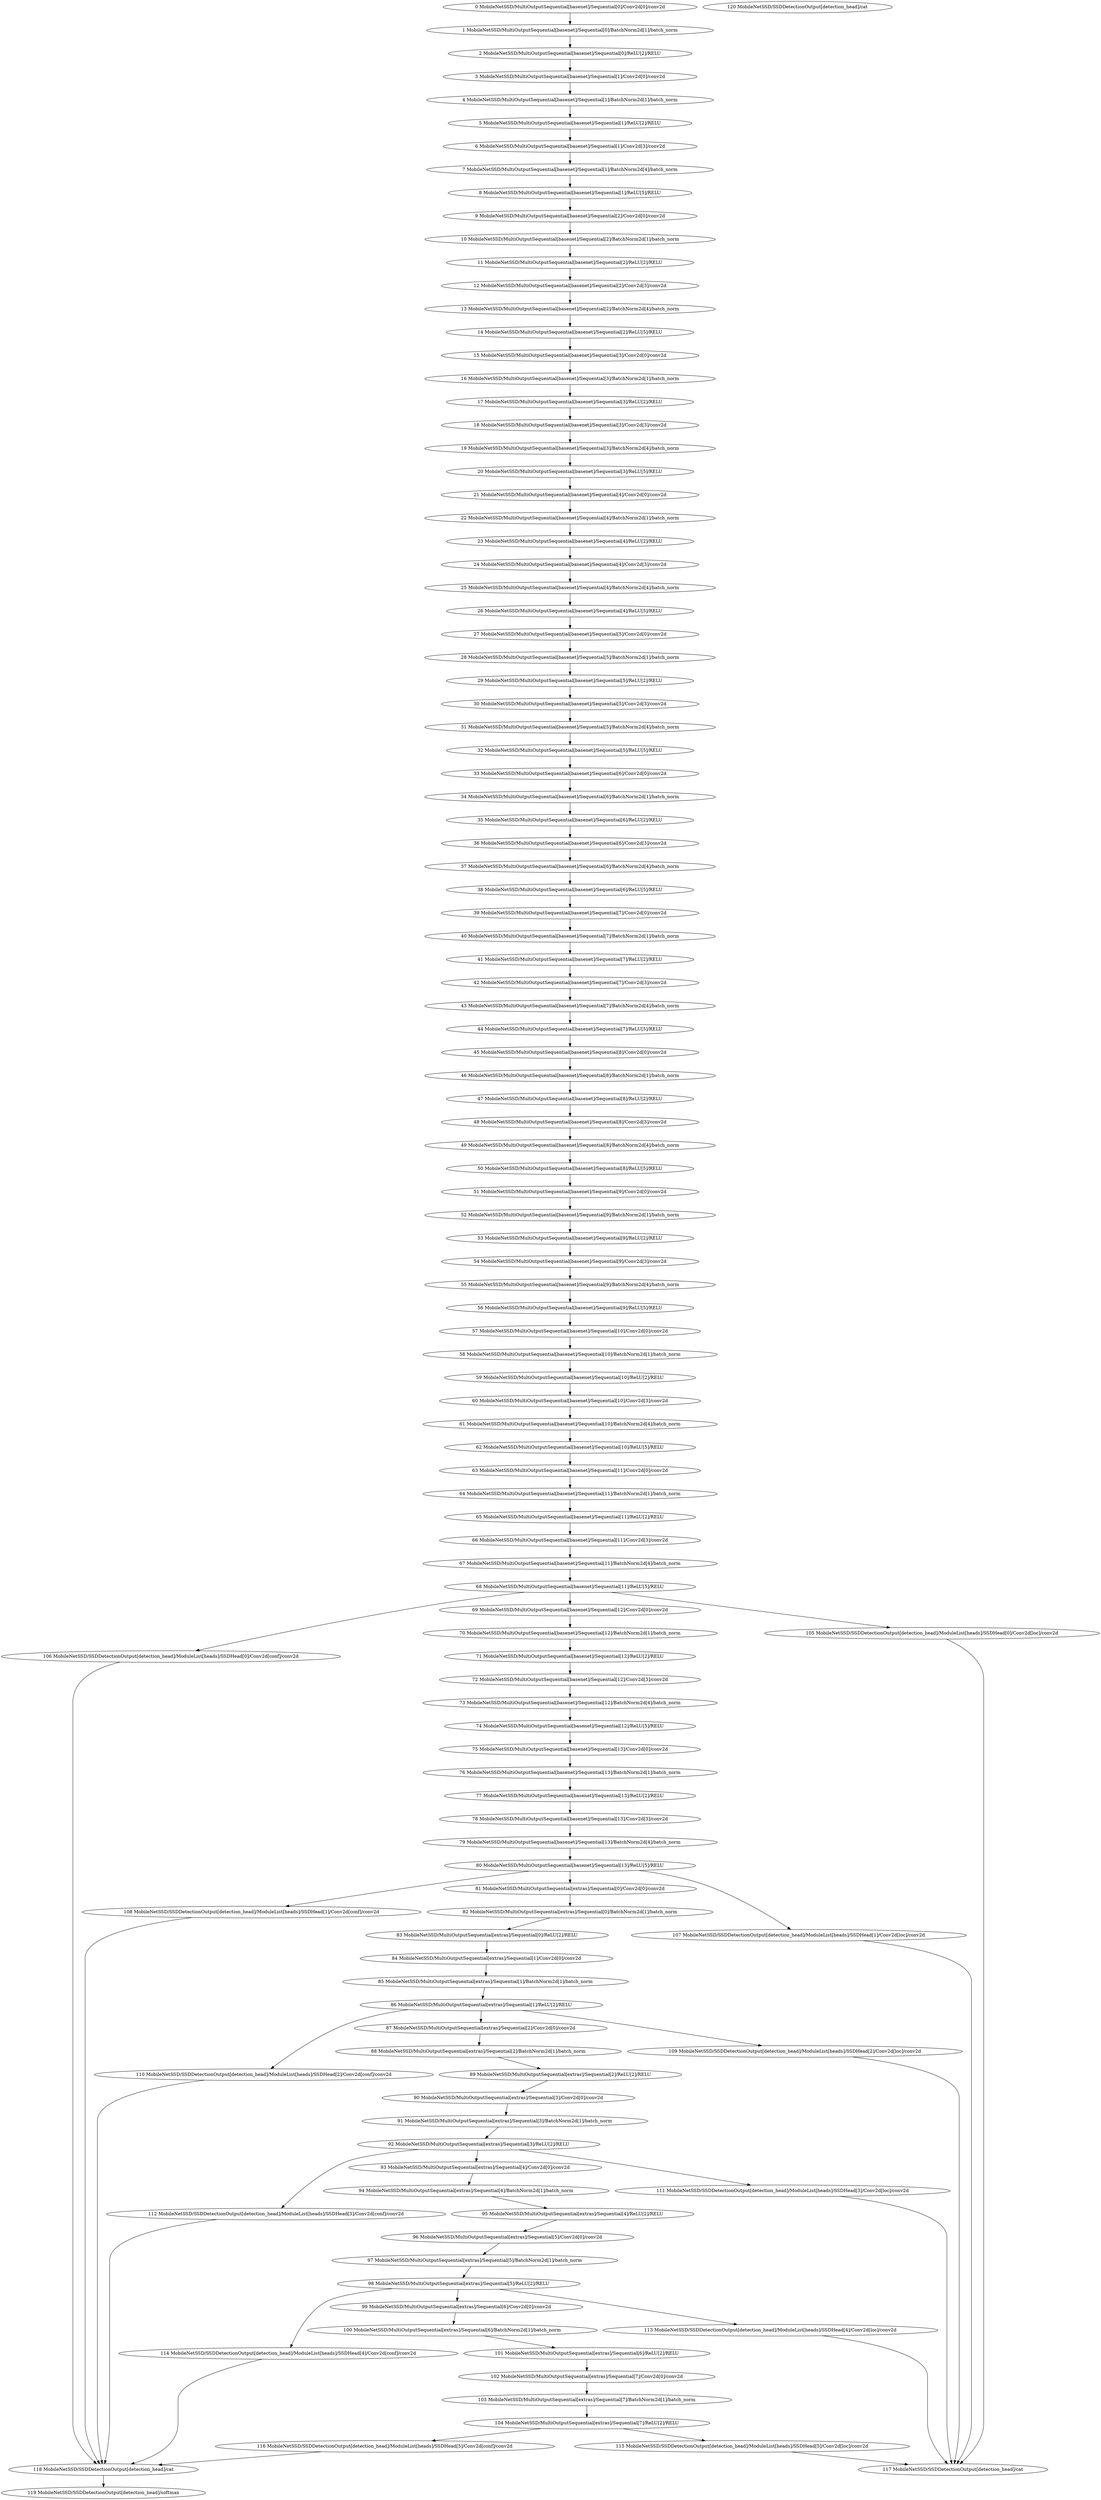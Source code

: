 strict digraph  {
"83 MobileNetSSD/MultiOutputSequential[extras]/Sequential[0]/ReLU[2]/RELU" [id=83, scope="MobileNetSSD/MultiOutputSequential[extras]/Sequential[0]/ReLU[2]", type=RELU];
"5 MobileNetSSD/MultiOutputSequential[basenet]/Sequential[1]/ReLU[2]/RELU" [id=5, scope="MobileNetSSD/MultiOutputSequential[basenet]/Sequential[1]/ReLU[2]", type=RELU];
"72 MobileNetSSD/MultiOutputSequential[basenet]/Sequential[12]/Conv2d[3]/conv2d" [id=72, scope="MobileNetSSD/MultiOutputSequential[basenet]/Sequential[12]/Conv2d[3]", type=conv2d];
"69 MobileNetSSD/MultiOutputSequential[basenet]/Sequential[12]/Conv2d[0]/conv2d" [id=69, scope="MobileNetSSD/MultiOutputSequential[basenet]/Sequential[12]/Conv2d[0]", type=conv2d];
"93 MobileNetSSD/MultiOutputSequential[extras]/Sequential[4]/Conv2d[0]/conv2d" [id=93, scope="MobileNetSSD/MultiOutputSequential[extras]/Sequential[4]/Conv2d[0]", type=conv2d];
"28 MobileNetSSD/MultiOutputSequential[basenet]/Sequential[5]/BatchNorm2d[1]/batch_norm" [id=28, scope="MobileNetSSD/MultiOutputSequential[basenet]/Sequential[5]/BatchNorm2d[1]", type=batch_norm];
"76 MobileNetSSD/MultiOutputSequential[basenet]/Sequential[13]/BatchNorm2d[1]/batch_norm" [id=76, scope="MobileNetSSD/MultiOutputSequential[basenet]/Sequential[13]/BatchNorm2d[1]", type=batch_norm];
"8 MobileNetSSD/MultiOutputSequential[basenet]/Sequential[1]/ReLU[5]/RELU" [id=8, scope="MobileNetSSD/MultiOutputSequential[basenet]/Sequential[1]/ReLU[5]", type=RELU];
"111 MobileNetSSD/SSDDetectionOutput[detection_head]/ModuleList[heads]/SSDHead[3]/Conv2d[loc]/conv2d" [id=111, scope="MobileNetSSD/SSDDetectionOutput[detection_head]/ModuleList[heads]/SSDHead[3]/Conv2d[loc]", type=conv2d];
"104 MobileNetSSD/MultiOutputSequential[extras]/Sequential[7]/ReLU[2]/RELU" [id=104, scope="MobileNetSSD/MultiOutputSequential[extras]/Sequential[7]/ReLU[2]", type=RELU];
"9 MobileNetSSD/MultiOutputSequential[basenet]/Sequential[2]/Conv2d[0]/conv2d" [id=9, scope="MobileNetSSD/MultiOutputSequential[basenet]/Sequential[2]/Conv2d[0]", type=conv2d];
"113 MobileNetSSD/SSDDetectionOutput[detection_head]/ModuleList[heads]/SSDHead[4]/Conv2d[loc]/conv2d" [id=113, scope="MobileNetSSD/SSDDetectionOutput[detection_head]/ModuleList[heads]/SSDHead[4]/Conv2d[loc]", type=conv2d];
"63 MobileNetSSD/MultiOutputSequential[basenet]/Sequential[11]/Conv2d[0]/conv2d" [id=63, scope="MobileNetSSD/MultiOutputSequential[basenet]/Sequential[11]/Conv2d[0]", type=conv2d];
"48 MobileNetSSD/MultiOutputSequential[basenet]/Sequential[8]/Conv2d[3]/conv2d" [id=48, scope="MobileNetSSD/MultiOutputSequential[basenet]/Sequential[8]/Conv2d[3]", type=conv2d];
"105 MobileNetSSD/SSDDetectionOutput[detection_head]/ModuleList[heads]/SSDHead[0]/Conv2d[loc]/conv2d" [id=105, scope="MobileNetSSD/SSDDetectionOutput[detection_head]/ModuleList[heads]/SSDHead[0]/Conv2d[loc]", type=conv2d];
"119 MobileNetSSD/SSDDetectionOutput[detection_head]/softmax" [id=119, scope="MobileNetSSD/SSDDetectionOutput[detection_head]", type=softmax];
"109 MobileNetSSD/SSDDetectionOutput[detection_head]/ModuleList[heads]/SSDHead[2]/Conv2d[loc]/conv2d" [id=109, scope="MobileNetSSD/SSDDetectionOutput[detection_head]/ModuleList[heads]/SSDHead[2]/Conv2d[loc]", type=conv2d];
"43 MobileNetSSD/MultiOutputSequential[basenet]/Sequential[7]/BatchNorm2d[4]/batch_norm" [id=43, scope="MobileNetSSD/MultiOutputSequential[basenet]/Sequential[7]/BatchNorm2d[4]", type=batch_norm];
"71 MobileNetSSD/MultiOutputSequential[basenet]/Sequential[12]/ReLU[2]/RELU" [id=71, scope="MobileNetSSD/MultiOutputSequential[basenet]/Sequential[12]/ReLU[2]", type=RELU];
"38 MobileNetSSD/MultiOutputSequential[basenet]/Sequential[6]/ReLU[5]/RELU" [id=38, scope="MobileNetSSD/MultiOutputSequential[basenet]/Sequential[6]/ReLU[5]", type=RELU];
"46 MobileNetSSD/MultiOutputSequential[basenet]/Sequential[8]/BatchNorm2d[1]/batch_norm" [id=46, scope="MobileNetSSD/MultiOutputSequential[basenet]/Sequential[8]/BatchNorm2d[1]", type=batch_norm];
"17 MobileNetSSD/MultiOutputSequential[basenet]/Sequential[3]/ReLU[2]/RELU" [id=17, scope="MobileNetSSD/MultiOutputSequential[basenet]/Sequential[3]/ReLU[2]", type=RELU];
"26 MobileNetSSD/MultiOutputSequential[basenet]/Sequential[4]/ReLU[5]/RELU" [id=26, scope="MobileNetSSD/MultiOutputSequential[basenet]/Sequential[4]/ReLU[5]", type=RELU];
"117 MobileNetSSD/SSDDetectionOutput[detection_head]/cat" [id=117, scope="MobileNetSSD/SSDDetectionOutput[detection_head]", type=cat];
"21 MobileNetSSD/MultiOutputSequential[basenet]/Sequential[4]/Conv2d[0]/conv2d" [id=21, scope="MobileNetSSD/MultiOutputSequential[basenet]/Sequential[4]/Conv2d[0]", type=conv2d];
"103 MobileNetSSD/MultiOutputSequential[extras]/Sequential[7]/BatchNorm2d[1]/batch_norm" [id=103, scope="MobileNetSSD/MultiOutputSequential[extras]/Sequential[7]/BatchNorm2d[1]", type=batch_norm];
"58 MobileNetSSD/MultiOutputSequential[basenet]/Sequential[10]/BatchNorm2d[1]/batch_norm" [id=58, scope="MobileNetSSD/MultiOutputSequential[basenet]/Sequential[10]/BatchNorm2d[1]", type=batch_norm];
"16 MobileNetSSD/MultiOutputSequential[basenet]/Sequential[3]/BatchNorm2d[1]/batch_norm" [id=16, scope="MobileNetSSD/MultiOutputSequential[basenet]/Sequential[3]/BatchNorm2d[1]", type=batch_norm];
"12 MobileNetSSD/MultiOutputSequential[basenet]/Sequential[2]/Conv2d[3]/conv2d" [id=12, scope="MobileNetSSD/MultiOutputSequential[basenet]/Sequential[2]/Conv2d[3]", type=conv2d];
"81 MobileNetSSD/MultiOutputSequential[extras]/Sequential[0]/Conv2d[0]/conv2d" [id=81, scope="MobileNetSSD/MultiOutputSequential[extras]/Sequential[0]/Conv2d[0]", type=conv2d];
"35 MobileNetSSD/MultiOutputSequential[basenet]/Sequential[6]/ReLU[2]/RELU" [id=35, scope="MobileNetSSD/MultiOutputSequential[basenet]/Sequential[6]/ReLU[2]", type=RELU];
"0 MobileNetSSD/MultiOutputSequential[basenet]/Sequential[0]/Conv2d[0]/conv2d" [id=0, scope="MobileNetSSD/MultiOutputSequential[basenet]/Sequential[0]/Conv2d[0]", type=conv2d];
"57 MobileNetSSD/MultiOutputSequential[basenet]/Sequential[10]/Conv2d[0]/conv2d" [id=57, scope="MobileNetSSD/MultiOutputSequential[basenet]/Sequential[10]/Conv2d[0]", type=conv2d];
"31 MobileNetSSD/MultiOutputSequential[basenet]/Sequential[5]/BatchNorm2d[4]/batch_norm" [id=31, scope="MobileNetSSD/MultiOutputSequential[basenet]/Sequential[5]/BatchNorm2d[4]", type=batch_norm];
"78 MobileNetSSD/MultiOutputSequential[basenet]/Sequential[13]/Conv2d[3]/conv2d" [id=78, scope="MobileNetSSD/MultiOutputSequential[basenet]/Sequential[13]/Conv2d[3]", type=conv2d];
"10 MobileNetSSD/MultiOutputSequential[basenet]/Sequential[2]/BatchNorm2d[1]/batch_norm" [id=10, scope="MobileNetSSD/MultiOutputSequential[basenet]/Sequential[2]/BatchNorm2d[1]", type=batch_norm];
"27 MobileNetSSD/MultiOutputSequential[basenet]/Sequential[5]/Conv2d[0]/conv2d" [id=27, scope="MobileNetSSD/MultiOutputSequential[basenet]/Sequential[5]/Conv2d[0]", type=conv2d];
"47 MobileNetSSD/MultiOutputSequential[basenet]/Sequential[8]/ReLU[2]/RELU" [id=47, scope="MobileNetSSD/MultiOutputSequential[basenet]/Sequential[8]/ReLU[2]", type=RELU];
"40 MobileNetSSD/MultiOutputSequential[basenet]/Sequential[7]/BatchNorm2d[1]/batch_norm" [id=40, scope="MobileNetSSD/MultiOutputSequential[basenet]/Sequential[7]/BatchNorm2d[1]", type=batch_norm];
"29 MobileNetSSD/MultiOutputSequential[basenet]/Sequential[5]/ReLU[2]/RELU" [id=29, scope="MobileNetSSD/MultiOutputSequential[basenet]/Sequential[5]/ReLU[2]", type=RELU];
"97 MobileNetSSD/MultiOutputSequential[extras]/Sequential[5]/BatchNorm2d[1]/batch_norm" [id=97, scope="MobileNetSSD/MultiOutputSequential[extras]/Sequential[5]/BatchNorm2d[1]", type=batch_norm];
"85 MobileNetSSD/MultiOutputSequential[extras]/Sequential[1]/BatchNorm2d[1]/batch_norm" [id=85, scope="MobileNetSSD/MultiOutputSequential[extras]/Sequential[1]/BatchNorm2d[1]", type=batch_norm];
"107 MobileNetSSD/SSDDetectionOutput[detection_head]/ModuleList[heads]/SSDHead[1]/Conv2d[loc]/conv2d" [id=107, scope="MobileNetSSD/SSDDetectionOutput[detection_head]/ModuleList[heads]/SSDHead[1]/Conv2d[loc]", type=conv2d];
"75 MobileNetSSD/MultiOutputSequential[basenet]/Sequential[13]/Conv2d[0]/conv2d" [id=75, scope="MobileNetSSD/MultiOutputSequential[basenet]/Sequential[13]/Conv2d[0]", type=conv2d];
"44 MobileNetSSD/MultiOutputSequential[basenet]/Sequential[7]/ReLU[5]/RELU" [id=44, scope="MobileNetSSD/MultiOutputSequential[basenet]/Sequential[7]/ReLU[5]", type=RELU];
"89 MobileNetSSD/MultiOutputSequential[extras]/Sequential[2]/ReLU[2]/RELU" [id=89, scope="MobileNetSSD/MultiOutputSequential[extras]/Sequential[2]/ReLU[2]", type=RELU];
"92 MobileNetSSD/MultiOutputSequential[extras]/Sequential[3]/ReLU[2]/RELU" [id=92, scope="MobileNetSSD/MultiOutputSequential[extras]/Sequential[3]/ReLU[2]", type=RELU];
"15 MobileNetSSD/MultiOutputSequential[basenet]/Sequential[3]/Conv2d[0]/conv2d" [id=15, scope="MobileNetSSD/MultiOutputSequential[basenet]/Sequential[3]/Conv2d[0]", type=conv2d];
"90 MobileNetSSD/MultiOutputSequential[extras]/Sequential[3]/Conv2d[0]/conv2d" [id=90, scope="MobileNetSSD/MultiOutputSequential[extras]/Sequential[3]/Conv2d[0]", type=conv2d];
"51 MobileNetSSD/MultiOutputSequential[basenet]/Sequential[9]/Conv2d[0]/conv2d" [id=51, scope="MobileNetSSD/MultiOutputSequential[basenet]/Sequential[9]/Conv2d[0]", type=conv2d];
"64 MobileNetSSD/MultiOutputSequential[basenet]/Sequential[11]/BatchNorm2d[1]/batch_norm" [id=64, scope="MobileNetSSD/MultiOutputSequential[basenet]/Sequential[11]/BatchNorm2d[1]", type=batch_norm];
"7 MobileNetSSD/MultiOutputSequential[basenet]/Sequential[1]/BatchNorm2d[4]/batch_norm" [id=7, scope="MobileNetSSD/MultiOutputSequential[basenet]/Sequential[1]/BatchNorm2d[4]", type=batch_norm];
"98 MobileNetSSD/MultiOutputSequential[extras]/Sequential[5]/ReLU[2]/RELU" [id=98, scope="MobileNetSSD/MultiOutputSequential[extras]/Sequential[5]/ReLU[2]", type=RELU];
"66 MobileNetSSD/MultiOutputSequential[basenet]/Sequential[11]/Conv2d[3]/conv2d" [id=66, scope="MobileNetSSD/MultiOutputSequential[basenet]/Sequential[11]/Conv2d[3]", type=conv2d];
"39 MobileNetSSD/MultiOutputSequential[basenet]/Sequential[7]/Conv2d[0]/conv2d" [id=39, scope="MobileNetSSD/MultiOutputSequential[basenet]/Sequential[7]/Conv2d[0]", type=conv2d];
"32 MobileNetSSD/MultiOutputSequential[basenet]/Sequential[5]/ReLU[5]/RELU" [id=32, scope="MobileNetSSD/MultiOutputSequential[basenet]/Sequential[5]/ReLU[5]", type=RELU];
"49 MobileNetSSD/MultiOutputSequential[basenet]/Sequential[8]/BatchNorm2d[4]/batch_norm" [id=49, scope="MobileNetSSD/MultiOutputSequential[basenet]/Sequential[8]/BatchNorm2d[4]", type=batch_norm];
"56 MobileNetSSD/MultiOutputSequential[basenet]/Sequential[9]/ReLU[5]/RELU" [id=56, scope="MobileNetSSD/MultiOutputSequential[basenet]/Sequential[9]/ReLU[5]", type=RELU];
"108 MobileNetSSD/SSDDetectionOutput[detection_head]/ModuleList[heads]/SSDHead[1]/Conv2d[conf]/conv2d" [id=108, scope="MobileNetSSD/SSDDetectionOutput[detection_head]/ModuleList[heads]/SSDHead[1]/Conv2d[conf]", type=conv2d];
"53 MobileNetSSD/MultiOutputSequential[basenet]/Sequential[9]/ReLU[2]/RELU" [id=53, scope="MobileNetSSD/MultiOutputSequential[basenet]/Sequential[9]/ReLU[2]", type=RELU];
"106 MobileNetSSD/SSDDetectionOutput[detection_head]/ModuleList[heads]/SSDHead[0]/Conv2d[conf]/conv2d" [id=106, scope="MobileNetSSD/SSDDetectionOutput[detection_head]/ModuleList[heads]/SSDHead[0]/Conv2d[conf]", type=conv2d];
"101 MobileNetSSD/MultiOutputSequential[extras]/Sequential[6]/ReLU[2]/RELU" [id=101, scope="MobileNetSSD/MultiOutputSequential[extras]/Sequential[6]/ReLU[2]", type=RELU];
"79 MobileNetSSD/MultiOutputSequential[basenet]/Sequential[13]/BatchNorm2d[4]/batch_norm" [id=79, scope="MobileNetSSD/MultiOutputSequential[basenet]/Sequential[13]/BatchNorm2d[4]", type=batch_norm];
"73 MobileNetSSD/MultiOutputSequential[basenet]/Sequential[12]/BatchNorm2d[4]/batch_norm" [id=73, scope="MobileNetSSD/MultiOutputSequential[basenet]/Sequential[12]/BatchNorm2d[4]", type=batch_norm];
"74 MobileNetSSD/MultiOutputSequential[basenet]/Sequential[12]/ReLU[5]/RELU" [id=74, scope="MobileNetSSD/MultiOutputSequential[basenet]/Sequential[12]/ReLU[5]", type=RELU];
"87 MobileNetSSD/MultiOutputSequential[extras]/Sequential[2]/Conv2d[0]/conv2d" [id=87, scope="MobileNetSSD/MultiOutputSequential[extras]/Sequential[2]/Conv2d[0]", type=conv2d];
"6 MobileNetSSD/MultiOutputSequential[basenet]/Sequential[1]/Conv2d[3]/conv2d" [id=6, scope="MobileNetSSD/MultiOutputSequential[basenet]/Sequential[1]/Conv2d[3]", type=conv2d];
"77 MobileNetSSD/MultiOutputSequential[basenet]/Sequential[13]/ReLU[2]/RELU" [id=77, scope="MobileNetSSD/MultiOutputSequential[basenet]/Sequential[13]/ReLU[2]", type=RELU];
"82 MobileNetSSD/MultiOutputSequential[extras]/Sequential[0]/BatchNorm2d[1]/batch_norm" [id=82, scope="MobileNetSSD/MultiOutputSequential[extras]/Sequential[0]/BatchNorm2d[1]", type=batch_norm];
"14 MobileNetSSD/MultiOutputSequential[basenet]/Sequential[2]/ReLU[5]/RELU" [id=14, scope="MobileNetSSD/MultiOutputSequential[basenet]/Sequential[2]/ReLU[5]", type=RELU];
"94 MobileNetSSD/MultiOutputSequential[extras]/Sequential[4]/BatchNorm2d[1]/batch_norm" [id=94, scope="MobileNetSSD/MultiOutputSequential[extras]/Sequential[4]/BatchNorm2d[1]", type=batch_norm];
"65 MobileNetSSD/MultiOutputSequential[basenet]/Sequential[11]/ReLU[2]/RELU" [id=65, scope="MobileNetSSD/MultiOutputSequential[basenet]/Sequential[11]/ReLU[2]", type=RELU];
"110 MobileNetSSD/SSDDetectionOutput[detection_head]/ModuleList[heads]/SSDHead[2]/Conv2d[conf]/conv2d" [id=110, scope="MobileNetSSD/SSDDetectionOutput[detection_head]/ModuleList[heads]/SSDHead[2]/Conv2d[conf]", type=conv2d];
"99 MobileNetSSD/MultiOutputSequential[extras]/Sequential[6]/Conv2d[0]/conv2d" [id=99, scope="MobileNetSSD/MultiOutputSequential[extras]/Sequential[6]/Conv2d[0]", type=conv2d];
"62 MobileNetSSD/MultiOutputSequential[basenet]/Sequential[10]/ReLU[5]/RELU" [id=62, scope="MobileNetSSD/MultiOutputSequential[basenet]/Sequential[10]/ReLU[5]", type=RELU];
"1 MobileNetSSD/MultiOutputSequential[basenet]/Sequential[0]/BatchNorm2d[1]/batch_norm" [id=1, scope="MobileNetSSD/MultiOutputSequential[basenet]/Sequential[0]/BatchNorm2d[1]", type=batch_norm];
"33 MobileNetSSD/MultiOutputSequential[basenet]/Sequential[6]/Conv2d[0]/conv2d" [id=33, scope="MobileNetSSD/MultiOutputSequential[basenet]/Sequential[6]/Conv2d[0]", type=conv2d];
"24 MobileNetSSD/MultiOutputSequential[basenet]/Sequential[4]/Conv2d[3]/conv2d" [id=24, scope="MobileNetSSD/MultiOutputSequential[basenet]/Sequential[4]/Conv2d[3]", type=conv2d];
"118 MobileNetSSD/SSDDetectionOutput[detection_head]/cat" [id=118, scope="MobileNetSSD/SSDDetectionOutput[detection_head]", type=cat];
"91 MobileNetSSD/MultiOutputSequential[extras]/Sequential[3]/BatchNorm2d[1]/batch_norm" [id=91, scope="MobileNetSSD/MultiOutputSequential[extras]/Sequential[3]/BatchNorm2d[1]", type=batch_norm];
"61 MobileNetSSD/MultiOutputSequential[basenet]/Sequential[10]/BatchNorm2d[4]/batch_norm" [id=61, scope="MobileNetSSD/MultiOutputSequential[basenet]/Sequential[10]/BatchNorm2d[4]", type=batch_norm];
"50 MobileNetSSD/MultiOutputSequential[basenet]/Sequential[8]/ReLU[5]/RELU" [id=50, scope="MobileNetSSD/MultiOutputSequential[basenet]/Sequential[8]/ReLU[5]", type=RELU];
"19 MobileNetSSD/MultiOutputSequential[basenet]/Sequential[3]/BatchNorm2d[4]/batch_norm" [id=19, scope="MobileNetSSD/MultiOutputSequential[basenet]/Sequential[3]/BatchNorm2d[4]", type=batch_norm];
"55 MobileNetSSD/MultiOutputSequential[basenet]/Sequential[9]/BatchNorm2d[4]/batch_norm" [id=55, scope="MobileNetSSD/MultiOutputSequential[basenet]/Sequential[9]/BatchNorm2d[4]", type=batch_norm];
"68 MobileNetSSD/MultiOutputSequential[basenet]/Sequential[11]/ReLU[5]/RELU" [id=68, scope="MobileNetSSD/MultiOutputSequential[basenet]/Sequential[11]/ReLU[5]", type=RELU];
"102 MobileNetSSD/MultiOutputSequential[extras]/Sequential[7]/Conv2d[0]/conv2d" [id=102, scope="MobileNetSSD/MultiOutputSequential[extras]/Sequential[7]/Conv2d[0]", type=conv2d];
"96 MobileNetSSD/MultiOutputSequential[extras]/Sequential[5]/Conv2d[0]/conv2d" [id=96, scope="MobileNetSSD/MultiOutputSequential[extras]/Sequential[5]/Conv2d[0]", type=conv2d];
"116 MobileNetSSD/SSDDetectionOutput[detection_head]/ModuleList[heads]/SSDHead[5]/Conv2d[conf]/conv2d" [id=116, scope="MobileNetSSD/SSDDetectionOutput[detection_head]/ModuleList[heads]/SSDHead[5]/Conv2d[conf]", type=conv2d];
"80 MobileNetSSD/MultiOutputSequential[basenet]/Sequential[13]/ReLU[5]/RELU" [id=80, scope="MobileNetSSD/MultiOutputSequential[basenet]/Sequential[13]/ReLU[5]", type=RELU];
"4 MobileNetSSD/MultiOutputSequential[basenet]/Sequential[1]/BatchNorm2d[1]/batch_norm" [id=4, scope="MobileNetSSD/MultiOutputSequential[basenet]/Sequential[1]/BatchNorm2d[1]", type=batch_norm];
"37 MobileNetSSD/MultiOutputSequential[basenet]/Sequential[6]/BatchNorm2d[4]/batch_norm" [id=37, scope="MobileNetSSD/MultiOutputSequential[basenet]/Sequential[6]/BatchNorm2d[4]", type=batch_norm];
"2 MobileNetSSD/MultiOutputSequential[basenet]/Sequential[0]/ReLU[2]/RELU" [id=2, scope="MobileNetSSD/MultiOutputSequential[basenet]/Sequential[0]/ReLU[2]", type=RELU];
"34 MobileNetSSD/MultiOutputSequential[basenet]/Sequential[6]/BatchNorm2d[1]/batch_norm" [id=34, scope="MobileNetSSD/MultiOutputSequential[basenet]/Sequential[6]/BatchNorm2d[1]", type=batch_norm];
"22 MobileNetSSD/MultiOutputSequential[basenet]/Sequential[4]/BatchNorm2d[1]/batch_norm" [id=22, scope="MobileNetSSD/MultiOutputSequential[basenet]/Sequential[4]/BatchNorm2d[1]", type=batch_norm];
"23 MobileNetSSD/MultiOutputSequential[basenet]/Sequential[4]/ReLU[2]/RELU" [id=23, scope="MobileNetSSD/MultiOutputSequential[basenet]/Sequential[4]/ReLU[2]", type=RELU];
"52 MobileNetSSD/MultiOutputSequential[basenet]/Sequential[9]/BatchNorm2d[1]/batch_norm" [id=52, scope="MobileNetSSD/MultiOutputSequential[basenet]/Sequential[9]/BatchNorm2d[1]", type=batch_norm];
"25 MobileNetSSD/MultiOutputSequential[basenet]/Sequential[4]/BatchNorm2d[4]/batch_norm" [id=25, scope="MobileNetSSD/MultiOutputSequential[basenet]/Sequential[4]/BatchNorm2d[4]", type=batch_norm];
"42 MobileNetSSD/MultiOutputSequential[basenet]/Sequential[7]/Conv2d[3]/conv2d" [id=42, scope="MobileNetSSD/MultiOutputSequential[basenet]/Sequential[7]/Conv2d[3]", type=conv2d];
"115 MobileNetSSD/SSDDetectionOutput[detection_head]/ModuleList[heads]/SSDHead[5]/Conv2d[loc]/conv2d" [id=115, scope="MobileNetSSD/SSDDetectionOutput[detection_head]/ModuleList[heads]/SSDHead[5]/Conv2d[loc]", type=conv2d];
"30 MobileNetSSD/MultiOutputSequential[basenet]/Sequential[5]/Conv2d[3]/conv2d" [id=30, scope="MobileNetSSD/MultiOutputSequential[basenet]/Sequential[5]/Conv2d[3]", type=conv2d];
"112 MobileNetSSD/SSDDetectionOutput[detection_head]/ModuleList[heads]/SSDHead[3]/Conv2d[conf]/conv2d" [id=112, scope="MobileNetSSD/SSDDetectionOutput[detection_head]/ModuleList[heads]/SSDHead[3]/Conv2d[conf]", type=conv2d];
"36 MobileNetSSD/MultiOutputSequential[basenet]/Sequential[6]/Conv2d[3]/conv2d" [id=36, scope="MobileNetSSD/MultiOutputSequential[basenet]/Sequential[6]/Conv2d[3]", type=conv2d];
"114 MobileNetSSD/SSDDetectionOutput[detection_head]/ModuleList[heads]/SSDHead[4]/Conv2d[conf]/conv2d" [id=114, scope="MobileNetSSD/SSDDetectionOutput[detection_head]/ModuleList[heads]/SSDHead[4]/Conv2d[conf]", type=conv2d];
"41 MobileNetSSD/MultiOutputSequential[basenet]/Sequential[7]/ReLU[2]/RELU" [id=41, scope="MobileNetSSD/MultiOutputSequential[basenet]/Sequential[7]/ReLU[2]", type=RELU];
"45 MobileNetSSD/MultiOutputSequential[basenet]/Sequential[8]/Conv2d[0]/conv2d" [id=45, scope="MobileNetSSD/MultiOutputSequential[basenet]/Sequential[8]/Conv2d[0]", type=conv2d];
"86 MobileNetSSD/MultiOutputSequential[extras]/Sequential[1]/ReLU[2]/RELU" [id=86, scope="MobileNetSSD/MultiOutputSequential[extras]/Sequential[1]/ReLU[2]", type=RELU];
"54 MobileNetSSD/MultiOutputSequential[basenet]/Sequential[9]/Conv2d[3]/conv2d" [id=54, scope="MobileNetSSD/MultiOutputSequential[basenet]/Sequential[9]/Conv2d[3]", type=conv2d];
"20 MobileNetSSD/MultiOutputSequential[basenet]/Sequential[3]/ReLU[5]/RELU" [id=20, scope="MobileNetSSD/MultiOutputSequential[basenet]/Sequential[3]/ReLU[5]", type=RELU];
"120 MobileNetSSD/SSDDetectionOutput[detection_head]/cat" [id=120, scope="MobileNetSSD/SSDDetectionOutput[detection_head]", type=cat];
"88 MobileNetSSD/MultiOutputSequential[extras]/Sequential[2]/BatchNorm2d[1]/batch_norm" [id=88, scope="MobileNetSSD/MultiOutputSequential[extras]/Sequential[2]/BatchNorm2d[1]", type=batch_norm];
"95 MobileNetSSD/MultiOutputSequential[extras]/Sequential[4]/ReLU[2]/RELU" [id=95, scope="MobileNetSSD/MultiOutputSequential[extras]/Sequential[4]/ReLU[2]", type=RELU];
"100 MobileNetSSD/MultiOutputSequential[extras]/Sequential[6]/BatchNorm2d[1]/batch_norm" [id=100, scope="MobileNetSSD/MultiOutputSequential[extras]/Sequential[6]/BatchNorm2d[1]", type=batch_norm];
"84 MobileNetSSD/MultiOutputSequential[extras]/Sequential[1]/Conv2d[0]/conv2d" [id=84, scope="MobileNetSSD/MultiOutputSequential[extras]/Sequential[1]/Conv2d[0]", type=conv2d];
"11 MobileNetSSD/MultiOutputSequential[basenet]/Sequential[2]/ReLU[2]/RELU" [id=11, scope="MobileNetSSD/MultiOutputSequential[basenet]/Sequential[2]/ReLU[2]", type=RELU];
"3 MobileNetSSD/MultiOutputSequential[basenet]/Sequential[1]/Conv2d[0]/conv2d" [id=3, scope="MobileNetSSD/MultiOutputSequential[basenet]/Sequential[1]/Conv2d[0]", type=conv2d];
"60 MobileNetSSD/MultiOutputSequential[basenet]/Sequential[10]/Conv2d[3]/conv2d" [id=60, scope="MobileNetSSD/MultiOutputSequential[basenet]/Sequential[10]/Conv2d[3]", type=conv2d];
"67 MobileNetSSD/MultiOutputSequential[basenet]/Sequential[11]/BatchNorm2d[4]/batch_norm" [id=67, scope="MobileNetSSD/MultiOutputSequential[basenet]/Sequential[11]/BatchNorm2d[4]", type=batch_norm];
"59 MobileNetSSD/MultiOutputSequential[basenet]/Sequential[10]/ReLU[2]/RELU" [id=59, scope="MobileNetSSD/MultiOutputSequential[basenet]/Sequential[10]/ReLU[2]", type=RELU];
"18 MobileNetSSD/MultiOutputSequential[basenet]/Sequential[3]/Conv2d[3]/conv2d" [id=18, scope="MobileNetSSD/MultiOutputSequential[basenet]/Sequential[3]/Conv2d[3]", type=conv2d];
"13 MobileNetSSD/MultiOutputSequential[basenet]/Sequential[2]/BatchNorm2d[4]/batch_norm" [id=13, scope="MobileNetSSD/MultiOutputSequential[basenet]/Sequential[2]/BatchNorm2d[4]", type=batch_norm];
"70 MobileNetSSD/MultiOutputSequential[basenet]/Sequential[12]/BatchNorm2d[1]/batch_norm" [id=70, scope="MobileNetSSD/MultiOutputSequential[basenet]/Sequential[12]/BatchNorm2d[1]", type=batch_norm];
"83 MobileNetSSD/MultiOutputSequential[extras]/Sequential[0]/ReLU[2]/RELU" -> "84 MobileNetSSD/MultiOutputSequential[extras]/Sequential[1]/Conv2d[0]/conv2d";
"5 MobileNetSSD/MultiOutputSequential[basenet]/Sequential[1]/ReLU[2]/RELU" -> "6 MobileNetSSD/MultiOutputSequential[basenet]/Sequential[1]/Conv2d[3]/conv2d";
"72 MobileNetSSD/MultiOutputSequential[basenet]/Sequential[12]/Conv2d[3]/conv2d" -> "73 MobileNetSSD/MultiOutputSequential[basenet]/Sequential[12]/BatchNorm2d[4]/batch_norm";
"69 MobileNetSSD/MultiOutputSequential[basenet]/Sequential[12]/Conv2d[0]/conv2d" -> "70 MobileNetSSD/MultiOutputSequential[basenet]/Sequential[12]/BatchNorm2d[1]/batch_norm";
"93 MobileNetSSD/MultiOutputSequential[extras]/Sequential[4]/Conv2d[0]/conv2d" -> "94 MobileNetSSD/MultiOutputSequential[extras]/Sequential[4]/BatchNorm2d[1]/batch_norm";
"28 MobileNetSSD/MultiOutputSequential[basenet]/Sequential[5]/BatchNorm2d[1]/batch_norm" -> "29 MobileNetSSD/MultiOutputSequential[basenet]/Sequential[5]/ReLU[2]/RELU";
"76 MobileNetSSD/MultiOutputSequential[basenet]/Sequential[13]/BatchNorm2d[1]/batch_norm" -> "77 MobileNetSSD/MultiOutputSequential[basenet]/Sequential[13]/ReLU[2]/RELU";
"8 MobileNetSSD/MultiOutputSequential[basenet]/Sequential[1]/ReLU[5]/RELU" -> "9 MobileNetSSD/MultiOutputSequential[basenet]/Sequential[2]/Conv2d[0]/conv2d";
"111 MobileNetSSD/SSDDetectionOutput[detection_head]/ModuleList[heads]/SSDHead[3]/Conv2d[loc]/conv2d" -> "117 MobileNetSSD/SSDDetectionOutput[detection_head]/cat";
"104 MobileNetSSD/MultiOutputSequential[extras]/Sequential[7]/ReLU[2]/RELU" -> "115 MobileNetSSD/SSDDetectionOutput[detection_head]/ModuleList[heads]/SSDHead[5]/Conv2d[loc]/conv2d";
"104 MobileNetSSD/MultiOutputSequential[extras]/Sequential[7]/ReLU[2]/RELU" -> "116 MobileNetSSD/SSDDetectionOutput[detection_head]/ModuleList[heads]/SSDHead[5]/Conv2d[conf]/conv2d";
"9 MobileNetSSD/MultiOutputSequential[basenet]/Sequential[2]/Conv2d[0]/conv2d" -> "10 MobileNetSSD/MultiOutputSequential[basenet]/Sequential[2]/BatchNorm2d[1]/batch_norm";
"113 MobileNetSSD/SSDDetectionOutput[detection_head]/ModuleList[heads]/SSDHead[4]/Conv2d[loc]/conv2d" -> "117 MobileNetSSD/SSDDetectionOutput[detection_head]/cat";
"63 MobileNetSSD/MultiOutputSequential[basenet]/Sequential[11]/Conv2d[0]/conv2d" -> "64 MobileNetSSD/MultiOutputSequential[basenet]/Sequential[11]/BatchNorm2d[1]/batch_norm";
"48 MobileNetSSD/MultiOutputSequential[basenet]/Sequential[8]/Conv2d[3]/conv2d" -> "49 MobileNetSSD/MultiOutputSequential[basenet]/Sequential[8]/BatchNorm2d[4]/batch_norm";
"105 MobileNetSSD/SSDDetectionOutput[detection_head]/ModuleList[heads]/SSDHead[0]/Conv2d[loc]/conv2d" -> "117 MobileNetSSD/SSDDetectionOutput[detection_head]/cat";
"109 MobileNetSSD/SSDDetectionOutput[detection_head]/ModuleList[heads]/SSDHead[2]/Conv2d[loc]/conv2d" -> "117 MobileNetSSD/SSDDetectionOutput[detection_head]/cat";
"43 MobileNetSSD/MultiOutputSequential[basenet]/Sequential[7]/BatchNorm2d[4]/batch_norm" -> "44 MobileNetSSD/MultiOutputSequential[basenet]/Sequential[7]/ReLU[5]/RELU";
"71 MobileNetSSD/MultiOutputSequential[basenet]/Sequential[12]/ReLU[2]/RELU" -> "72 MobileNetSSD/MultiOutputSequential[basenet]/Sequential[12]/Conv2d[3]/conv2d";
"38 MobileNetSSD/MultiOutputSequential[basenet]/Sequential[6]/ReLU[5]/RELU" -> "39 MobileNetSSD/MultiOutputSequential[basenet]/Sequential[7]/Conv2d[0]/conv2d";
"46 MobileNetSSD/MultiOutputSequential[basenet]/Sequential[8]/BatchNorm2d[1]/batch_norm" -> "47 MobileNetSSD/MultiOutputSequential[basenet]/Sequential[8]/ReLU[2]/RELU";
"17 MobileNetSSD/MultiOutputSequential[basenet]/Sequential[3]/ReLU[2]/RELU" -> "18 MobileNetSSD/MultiOutputSequential[basenet]/Sequential[3]/Conv2d[3]/conv2d";
"26 MobileNetSSD/MultiOutputSequential[basenet]/Sequential[4]/ReLU[5]/RELU" -> "27 MobileNetSSD/MultiOutputSequential[basenet]/Sequential[5]/Conv2d[0]/conv2d";
"21 MobileNetSSD/MultiOutputSequential[basenet]/Sequential[4]/Conv2d[0]/conv2d" -> "22 MobileNetSSD/MultiOutputSequential[basenet]/Sequential[4]/BatchNorm2d[1]/batch_norm";
"103 MobileNetSSD/MultiOutputSequential[extras]/Sequential[7]/BatchNorm2d[1]/batch_norm" -> "104 MobileNetSSD/MultiOutputSequential[extras]/Sequential[7]/ReLU[2]/RELU";
"58 MobileNetSSD/MultiOutputSequential[basenet]/Sequential[10]/BatchNorm2d[1]/batch_norm" -> "59 MobileNetSSD/MultiOutputSequential[basenet]/Sequential[10]/ReLU[2]/RELU";
"16 MobileNetSSD/MultiOutputSequential[basenet]/Sequential[3]/BatchNorm2d[1]/batch_norm" -> "17 MobileNetSSD/MultiOutputSequential[basenet]/Sequential[3]/ReLU[2]/RELU";
"12 MobileNetSSD/MultiOutputSequential[basenet]/Sequential[2]/Conv2d[3]/conv2d" -> "13 MobileNetSSD/MultiOutputSequential[basenet]/Sequential[2]/BatchNorm2d[4]/batch_norm";
"81 MobileNetSSD/MultiOutputSequential[extras]/Sequential[0]/Conv2d[0]/conv2d" -> "82 MobileNetSSD/MultiOutputSequential[extras]/Sequential[0]/BatchNorm2d[1]/batch_norm";
"35 MobileNetSSD/MultiOutputSequential[basenet]/Sequential[6]/ReLU[2]/RELU" -> "36 MobileNetSSD/MultiOutputSequential[basenet]/Sequential[6]/Conv2d[3]/conv2d";
"0 MobileNetSSD/MultiOutputSequential[basenet]/Sequential[0]/Conv2d[0]/conv2d" -> "1 MobileNetSSD/MultiOutputSequential[basenet]/Sequential[0]/BatchNorm2d[1]/batch_norm";
"57 MobileNetSSD/MultiOutputSequential[basenet]/Sequential[10]/Conv2d[0]/conv2d" -> "58 MobileNetSSD/MultiOutputSequential[basenet]/Sequential[10]/BatchNorm2d[1]/batch_norm";
"31 MobileNetSSD/MultiOutputSequential[basenet]/Sequential[5]/BatchNorm2d[4]/batch_norm" -> "32 MobileNetSSD/MultiOutputSequential[basenet]/Sequential[5]/ReLU[5]/RELU";
"78 MobileNetSSD/MultiOutputSequential[basenet]/Sequential[13]/Conv2d[3]/conv2d" -> "79 MobileNetSSD/MultiOutputSequential[basenet]/Sequential[13]/BatchNorm2d[4]/batch_norm";
"10 MobileNetSSD/MultiOutputSequential[basenet]/Sequential[2]/BatchNorm2d[1]/batch_norm" -> "11 MobileNetSSD/MultiOutputSequential[basenet]/Sequential[2]/ReLU[2]/RELU";
"27 MobileNetSSD/MultiOutputSequential[basenet]/Sequential[5]/Conv2d[0]/conv2d" -> "28 MobileNetSSD/MultiOutputSequential[basenet]/Sequential[5]/BatchNorm2d[1]/batch_norm";
"47 MobileNetSSD/MultiOutputSequential[basenet]/Sequential[8]/ReLU[2]/RELU" -> "48 MobileNetSSD/MultiOutputSequential[basenet]/Sequential[8]/Conv2d[3]/conv2d";
"40 MobileNetSSD/MultiOutputSequential[basenet]/Sequential[7]/BatchNorm2d[1]/batch_norm" -> "41 MobileNetSSD/MultiOutputSequential[basenet]/Sequential[7]/ReLU[2]/RELU";
"29 MobileNetSSD/MultiOutputSequential[basenet]/Sequential[5]/ReLU[2]/RELU" -> "30 MobileNetSSD/MultiOutputSequential[basenet]/Sequential[5]/Conv2d[3]/conv2d";
"97 MobileNetSSD/MultiOutputSequential[extras]/Sequential[5]/BatchNorm2d[1]/batch_norm" -> "98 MobileNetSSD/MultiOutputSequential[extras]/Sequential[5]/ReLU[2]/RELU";
"85 MobileNetSSD/MultiOutputSequential[extras]/Sequential[1]/BatchNorm2d[1]/batch_norm" -> "86 MobileNetSSD/MultiOutputSequential[extras]/Sequential[1]/ReLU[2]/RELU";
"107 MobileNetSSD/SSDDetectionOutput[detection_head]/ModuleList[heads]/SSDHead[1]/Conv2d[loc]/conv2d" -> "117 MobileNetSSD/SSDDetectionOutput[detection_head]/cat";
"75 MobileNetSSD/MultiOutputSequential[basenet]/Sequential[13]/Conv2d[0]/conv2d" -> "76 MobileNetSSD/MultiOutputSequential[basenet]/Sequential[13]/BatchNorm2d[1]/batch_norm";
"44 MobileNetSSD/MultiOutputSequential[basenet]/Sequential[7]/ReLU[5]/RELU" -> "45 MobileNetSSD/MultiOutputSequential[basenet]/Sequential[8]/Conv2d[0]/conv2d";
"89 MobileNetSSD/MultiOutputSequential[extras]/Sequential[2]/ReLU[2]/RELU" -> "90 MobileNetSSD/MultiOutputSequential[extras]/Sequential[3]/Conv2d[0]/conv2d";
"92 MobileNetSSD/MultiOutputSequential[extras]/Sequential[3]/ReLU[2]/RELU" -> "93 MobileNetSSD/MultiOutputSequential[extras]/Sequential[4]/Conv2d[0]/conv2d";
"92 MobileNetSSD/MultiOutputSequential[extras]/Sequential[3]/ReLU[2]/RELU" -> "112 MobileNetSSD/SSDDetectionOutput[detection_head]/ModuleList[heads]/SSDHead[3]/Conv2d[conf]/conv2d";
"92 MobileNetSSD/MultiOutputSequential[extras]/Sequential[3]/ReLU[2]/RELU" -> "111 MobileNetSSD/SSDDetectionOutput[detection_head]/ModuleList[heads]/SSDHead[3]/Conv2d[loc]/conv2d";
"15 MobileNetSSD/MultiOutputSequential[basenet]/Sequential[3]/Conv2d[0]/conv2d" -> "16 MobileNetSSD/MultiOutputSequential[basenet]/Sequential[3]/BatchNorm2d[1]/batch_norm";
"90 MobileNetSSD/MultiOutputSequential[extras]/Sequential[3]/Conv2d[0]/conv2d" -> "91 MobileNetSSD/MultiOutputSequential[extras]/Sequential[3]/BatchNorm2d[1]/batch_norm";
"51 MobileNetSSD/MultiOutputSequential[basenet]/Sequential[9]/Conv2d[0]/conv2d" -> "52 MobileNetSSD/MultiOutputSequential[basenet]/Sequential[9]/BatchNorm2d[1]/batch_norm";
"64 MobileNetSSD/MultiOutputSequential[basenet]/Sequential[11]/BatchNorm2d[1]/batch_norm" -> "65 MobileNetSSD/MultiOutputSequential[basenet]/Sequential[11]/ReLU[2]/RELU";
"7 MobileNetSSD/MultiOutputSequential[basenet]/Sequential[1]/BatchNorm2d[4]/batch_norm" -> "8 MobileNetSSD/MultiOutputSequential[basenet]/Sequential[1]/ReLU[5]/RELU";
"98 MobileNetSSD/MultiOutputSequential[extras]/Sequential[5]/ReLU[2]/RELU" -> "114 MobileNetSSD/SSDDetectionOutput[detection_head]/ModuleList[heads]/SSDHead[4]/Conv2d[conf]/conv2d";
"98 MobileNetSSD/MultiOutputSequential[extras]/Sequential[5]/ReLU[2]/RELU" -> "99 MobileNetSSD/MultiOutputSequential[extras]/Sequential[6]/Conv2d[0]/conv2d";
"98 MobileNetSSD/MultiOutputSequential[extras]/Sequential[5]/ReLU[2]/RELU" -> "113 MobileNetSSD/SSDDetectionOutput[detection_head]/ModuleList[heads]/SSDHead[4]/Conv2d[loc]/conv2d";
"66 MobileNetSSD/MultiOutputSequential[basenet]/Sequential[11]/Conv2d[3]/conv2d" -> "67 MobileNetSSD/MultiOutputSequential[basenet]/Sequential[11]/BatchNorm2d[4]/batch_norm";
"39 MobileNetSSD/MultiOutputSequential[basenet]/Sequential[7]/Conv2d[0]/conv2d" -> "40 MobileNetSSD/MultiOutputSequential[basenet]/Sequential[7]/BatchNorm2d[1]/batch_norm";
"32 MobileNetSSD/MultiOutputSequential[basenet]/Sequential[5]/ReLU[5]/RELU" -> "33 MobileNetSSD/MultiOutputSequential[basenet]/Sequential[6]/Conv2d[0]/conv2d";
"49 MobileNetSSD/MultiOutputSequential[basenet]/Sequential[8]/BatchNorm2d[4]/batch_norm" -> "50 MobileNetSSD/MultiOutputSequential[basenet]/Sequential[8]/ReLU[5]/RELU";
"56 MobileNetSSD/MultiOutputSequential[basenet]/Sequential[9]/ReLU[5]/RELU" -> "57 MobileNetSSD/MultiOutputSequential[basenet]/Sequential[10]/Conv2d[0]/conv2d";
"108 MobileNetSSD/SSDDetectionOutput[detection_head]/ModuleList[heads]/SSDHead[1]/Conv2d[conf]/conv2d" -> "118 MobileNetSSD/SSDDetectionOutput[detection_head]/cat";
"53 MobileNetSSD/MultiOutputSequential[basenet]/Sequential[9]/ReLU[2]/RELU" -> "54 MobileNetSSD/MultiOutputSequential[basenet]/Sequential[9]/Conv2d[3]/conv2d";
"106 MobileNetSSD/SSDDetectionOutput[detection_head]/ModuleList[heads]/SSDHead[0]/Conv2d[conf]/conv2d" -> "118 MobileNetSSD/SSDDetectionOutput[detection_head]/cat";
"101 MobileNetSSD/MultiOutputSequential[extras]/Sequential[6]/ReLU[2]/RELU" -> "102 MobileNetSSD/MultiOutputSequential[extras]/Sequential[7]/Conv2d[0]/conv2d";
"79 MobileNetSSD/MultiOutputSequential[basenet]/Sequential[13]/BatchNorm2d[4]/batch_norm" -> "80 MobileNetSSD/MultiOutputSequential[basenet]/Sequential[13]/ReLU[5]/RELU";
"73 MobileNetSSD/MultiOutputSequential[basenet]/Sequential[12]/BatchNorm2d[4]/batch_norm" -> "74 MobileNetSSD/MultiOutputSequential[basenet]/Sequential[12]/ReLU[5]/RELU";
"74 MobileNetSSD/MultiOutputSequential[basenet]/Sequential[12]/ReLU[5]/RELU" -> "75 MobileNetSSD/MultiOutputSequential[basenet]/Sequential[13]/Conv2d[0]/conv2d";
"87 MobileNetSSD/MultiOutputSequential[extras]/Sequential[2]/Conv2d[0]/conv2d" -> "88 MobileNetSSD/MultiOutputSequential[extras]/Sequential[2]/BatchNorm2d[1]/batch_norm";
"6 MobileNetSSD/MultiOutputSequential[basenet]/Sequential[1]/Conv2d[3]/conv2d" -> "7 MobileNetSSD/MultiOutputSequential[basenet]/Sequential[1]/BatchNorm2d[4]/batch_norm";
"77 MobileNetSSD/MultiOutputSequential[basenet]/Sequential[13]/ReLU[2]/RELU" -> "78 MobileNetSSD/MultiOutputSequential[basenet]/Sequential[13]/Conv2d[3]/conv2d";
"82 MobileNetSSD/MultiOutputSequential[extras]/Sequential[0]/BatchNorm2d[1]/batch_norm" -> "83 MobileNetSSD/MultiOutputSequential[extras]/Sequential[0]/ReLU[2]/RELU";
"14 MobileNetSSD/MultiOutputSequential[basenet]/Sequential[2]/ReLU[5]/RELU" -> "15 MobileNetSSD/MultiOutputSequential[basenet]/Sequential[3]/Conv2d[0]/conv2d";
"94 MobileNetSSD/MultiOutputSequential[extras]/Sequential[4]/BatchNorm2d[1]/batch_norm" -> "95 MobileNetSSD/MultiOutputSequential[extras]/Sequential[4]/ReLU[2]/RELU";
"65 MobileNetSSD/MultiOutputSequential[basenet]/Sequential[11]/ReLU[2]/RELU" -> "66 MobileNetSSD/MultiOutputSequential[basenet]/Sequential[11]/Conv2d[3]/conv2d";
"110 MobileNetSSD/SSDDetectionOutput[detection_head]/ModuleList[heads]/SSDHead[2]/Conv2d[conf]/conv2d" -> "118 MobileNetSSD/SSDDetectionOutput[detection_head]/cat";
"99 MobileNetSSD/MultiOutputSequential[extras]/Sequential[6]/Conv2d[0]/conv2d" -> "100 MobileNetSSD/MultiOutputSequential[extras]/Sequential[6]/BatchNorm2d[1]/batch_norm";
"62 MobileNetSSD/MultiOutputSequential[basenet]/Sequential[10]/ReLU[5]/RELU" -> "63 MobileNetSSD/MultiOutputSequential[basenet]/Sequential[11]/Conv2d[0]/conv2d";
"1 MobileNetSSD/MultiOutputSequential[basenet]/Sequential[0]/BatchNorm2d[1]/batch_norm" -> "2 MobileNetSSD/MultiOutputSequential[basenet]/Sequential[0]/ReLU[2]/RELU";
"33 MobileNetSSD/MultiOutputSequential[basenet]/Sequential[6]/Conv2d[0]/conv2d" -> "34 MobileNetSSD/MultiOutputSequential[basenet]/Sequential[6]/BatchNorm2d[1]/batch_norm";
"24 MobileNetSSD/MultiOutputSequential[basenet]/Sequential[4]/Conv2d[3]/conv2d" -> "25 MobileNetSSD/MultiOutputSequential[basenet]/Sequential[4]/BatchNorm2d[4]/batch_norm";
"118 MobileNetSSD/SSDDetectionOutput[detection_head]/cat" -> "119 MobileNetSSD/SSDDetectionOutput[detection_head]/softmax";
"91 MobileNetSSD/MultiOutputSequential[extras]/Sequential[3]/BatchNorm2d[1]/batch_norm" -> "92 MobileNetSSD/MultiOutputSequential[extras]/Sequential[3]/ReLU[2]/RELU";
"61 MobileNetSSD/MultiOutputSequential[basenet]/Sequential[10]/BatchNorm2d[4]/batch_norm" -> "62 MobileNetSSD/MultiOutputSequential[basenet]/Sequential[10]/ReLU[5]/RELU";
"50 MobileNetSSD/MultiOutputSequential[basenet]/Sequential[8]/ReLU[5]/RELU" -> "51 MobileNetSSD/MultiOutputSequential[basenet]/Sequential[9]/Conv2d[0]/conv2d";
"19 MobileNetSSD/MultiOutputSequential[basenet]/Sequential[3]/BatchNorm2d[4]/batch_norm" -> "20 MobileNetSSD/MultiOutputSequential[basenet]/Sequential[3]/ReLU[5]/RELU";
"55 MobileNetSSD/MultiOutputSequential[basenet]/Sequential[9]/BatchNorm2d[4]/batch_norm" -> "56 MobileNetSSD/MultiOutputSequential[basenet]/Sequential[9]/ReLU[5]/RELU";
"68 MobileNetSSD/MultiOutputSequential[basenet]/Sequential[11]/ReLU[5]/RELU" -> "106 MobileNetSSD/SSDDetectionOutput[detection_head]/ModuleList[heads]/SSDHead[0]/Conv2d[conf]/conv2d";
"68 MobileNetSSD/MultiOutputSequential[basenet]/Sequential[11]/ReLU[5]/RELU" -> "105 MobileNetSSD/SSDDetectionOutput[detection_head]/ModuleList[heads]/SSDHead[0]/Conv2d[loc]/conv2d";
"68 MobileNetSSD/MultiOutputSequential[basenet]/Sequential[11]/ReLU[5]/RELU" -> "69 MobileNetSSD/MultiOutputSequential[basenet]/Sequential[12]/Conv2d[0]/conv2d";
"102 MobileNetSSD/MultiOutputSequential[extras]/Sequential[7]/Conv2d[0]/conv2d" -> "103 MobileNetSSD/MultiOutputSequential[extras]/Sequential[7]/BatchNorm2d[1]/batch_norm";
"96 MobileNetSSD/MultiOutputSequential[extras]/Sequential[5]/Conv2d[0]/conv2d" -> "97 MobileNetSSD/MultiOutputSequential[extras]/Sequential[5]/BatchNorm2d[1]/batch_norm";
"116 MobileNetSSD/SSDDetectionOutput[detection_head]/ModuleList[heads]/SSDHead[5]/Conv2d[conf]/conv2d" -> "118 MobileNetSSD/SSDDetectionOutput[detection_head]/cat";
"80 MobileNetSSD/MultiOutputSequential[basenet]/Sequential[13]/ReLU[5]/RELU" -> "81 MobileNetSSD/MultiOutputSequential[extras]/Sequential[0]/Conv2d[0]/conv2d";
"80 MobileNetSSD/MultiOutputSequential[basenet]/Sequential[13]/ReLU[5]/RELU" -> "107 MobileNetSSD/SSDDetectionOutput[detection_head]/ModuleList[heads]/SSDHead[1]/Conv2d[loc]/conv2d";
"80 MobileNetSSD/MultiOutputSequential[basenet]/Sequential[13]/ReLU[5]/RELU" -> "108 MobileNetSSD/SSDDetectionOutput[detection_head]/ModuleList[heads]/SSDHead[1]/Conv2d[conf]/conv2d";
"4 MobileNetSSD/MultiOutputSequential[basenet]/Sequential[1]/BatchNorm2d[1]/batch_norm" -> "5 MobileNetSSD/MultiOutputSequential[basenet]/Sequential[1]/ReLU[2]/RELU";
"37 MobileNetSSD/MultiOutputSequential[basenet]/Sequential[6]/BatchNorm2d[4]/batch_norm" -> "38 MobileNetSSD/MultiOutputSequential[basenet]/Sequential[6]/ReLU[5]/RELU";
"2 MobileNetSSD/MultiOutputSequential[basenet]/Sequential[0]/ReLU[2]/RELU" -> "3 MobileNetSSD/MultiOutputSequential[basenet]/Sequential[1]/Conv2d[0]/conv2d";
"34 MobileNetSSD/MultiOutputSequential[basenet]/Sequential[6]/BatchNorm2d[1]/batch_norm" -> "35 MobileNetSSD/MultiOutputSequential[basenet]/Sequential[6]/ReLU[2]/RELU";
"22 MobileNetSSD/MultiOutputSequential[basenet]/Sequential[4]/BatchNorm2d[1]/batch_norm" -> "23 MobileNetSSD/MultiOutputSequential[basenet]/Sequential[4]/ReLU[2]/RELU";
"23 MobileNetSSD/MultiOutputSequential[basenet]/Sequential[4]/ReLU[2]/RELU" -> "24 MobileNetSSD/MultiOutputSequential[basenet]/Sequential[4]/Conv2d[3]/conv2d";
"52 MobileNetSSD/MultiOutputSequential[basenet]/Sequential[9]/BatchNorm2d[1]/batch_norm" -> "53 MobileNetSSD/MultiOutputSequential[basenet]/Sequential[9]/ReLU[2]/RELU";
"25 MobileNetSSD/MultiOutputSequential[basenet]/Sequential[4]/BatchNorm2d[4]/batch_norm" -> "26 MobileNetSSD/MultiOutputSequential[basenet]/Sequential[4]/ReLU[5]/RELU";
"42 MobileNetSSD/MultiOutputSequential[basenet]/Sequential[7]/Conv2d[3]/conv2d" -> "43 MobileNetSSD/MultiOutputSequential[basenet]/Sequential[7]/BatchNorm2d[4]/batch_norm";
"115 MobileNetSSD/SSDDetectionOutput[detection_head]/ModuleList[heads]/SSDHead[5]/Conv2d[loc]/conv2d" -> "117 MobileNetSSD/SSDDetectionOutput[detection_head]/cat";
"30 MobileNetSSD/MultiOutputSequential[basenet]/Sequential[5]/Conv2d[3]/conv2d" -> "31 MobileNetSSD/MultiOutputSequential[basenet]/Sequential[5]/BatchNorm2d[4]/batch_norm";
"112 MobileNetSSD/SSDDetectionOutput[detection_head]/ModuleList[heads]/SSDHead[3]/Conv2d[conf]/conv2d" -> "118 MobileNetSSD/SSDDetectionOutput[detection_head]/cat";
"36 MobileNetSSD/MultiOutputSequential[basenet]/Sequential[6]/Conv2d[3]/conv2d" -> "37 MobileNetSSD/MultiOutputSequential[basenet]/Sequential[6]/BatchNorm2d[4]/batch_norm";
"114 MobileNetSSD/SSDDetectionOutput[detection_head]/ModuleList[heads]/SSDHead[4]/Conv2d[conf]/conv2d" -> "118 MobileNetSSD/SSDDetectionOutput[detection_head]/cat";
"41 MobileNetSSD/MultiOutputSequential[basenet]/Sequential[7]/ReLU[2]/RELU" -> "42 MobileNetSSD/MultiOutputSequential[basenet]/Sequential[7]/Conv2d[3]/conv2d";
"45 MobileNetSSD/MultiOutputSequential[basenet]/Sequential[8]/Conv2d[0]/conv2d" -> "46 MobileNetSSD/MultiOutputSequential[basenet]/Sequential[8]/BatchNorm2d[1]/batch_norm";
"86 MobileNetSSD/MultiOutputSequential[extras]/Sequential[1]/ReLU[2]/RELU" -> "109 MobileNetSSD/SSDDetectionOutput[detection_head]/ModuleList[heads]/SSDHead[2]/Conv2d[loc]/conv2d";
"86 MobileNetSSD/MultiOutputSequential[extras]/Sequential[1]/ReLU[2]/RELU" -> "87 MobileNetSSD/MultiOutputSequential[extras]/Sequential[2]/Conv2d[0]/conv2d";
"86 MobileNetSSD/MultiOutputSequential[extras]/Sequential[1]/ReLU[2]/RELU" -> "110 MobileNetSSD/SSDDetectionOutput[detection_head]/ModuleList[heads]/SSDHead[2]/Conv2d[conf]/conv2d";
"54 MobileNetSSD/MultiOutputSequential[basenet]/Sequential[9]/Conv2d[3]/conv2d" -> "55 MobileNetSSD/MultiOutputSequential[basenet]/Sequential[9]/BatchNorm2d[4]/batch_norm";
"20 MobileNetSSD/MultiOutputSequential[basenet]/Sequential[3]/ReLU[5]/RELU" -> "21 MobileNetSSD/MultiOutputSequential[basenet]/Sequential[4]/Conv2d[0]/conv2d";
"88 MobileNetSSD/MultiOutputSequential[extras]/Sequential[2]/BatchNorm2d[1]/batch_norm" -> "89 MobileNetSSD/MultiOutputSequential[extras]/Sequential[2]/ReLU[2]/RELU";
"95 MobileNetSSD/MultiOutputSequential[extras]/Sequential[4]/ReLU[2]/RELU" -> "96 MobileNetSSD/MultiOutputSequential[extras]/Sequential[5]/Conv2d[0]/conv2d";
"100 MobileNetSSD/MultiOutputSequential[extras]/Sequential[6]/BatchNorm2d[1]/batch_norm" -> "101 MobileNetSSD/MultiOutputSequential[extras]/Sequential[6]/ReLU[2]/RELU";
"84 MobileNetSSD/MultiOutputSequential[extras]/Sequential[1]/Conv2d[0]/conv2d" -> "85 MobileNetSSD/MultiOutputSequential[extras]/Sequential[1]/BatchNorm2d[1]/batch_norm";
"11 MobileNetSSD/MultiOutputSequential[basenet]/Sequential[2]/ReLU[2]/RELU" -> "12 MobileNetSSD/MultiOutputSequential[basenet]/Sequential[2]/Conv2d[3]/conv2d";
"3 MobileNetSSD/MultiOutputSequential[basenet]/Sequential[1]/Conv2d[0]/conv2d" -> "4 MobileNetSSD/MultiOutputSequential[basenet]/Sequential[1]/BatchNorm2d[1]/batch_norm";
"60 MobileNetSSD/MultiOutputSequential[basenet]/Sequential[10]/Conv2d[3]/conv2d" -> "61 MobileNetSSD/MultiOutputSequential[basenet]/Sequential[10]/BatchNorm2d[4]/batch_norm";
"67 MobileNetSSD/MultiOutputSequential[basenet]/Sequential[11]/BatchNorm2d[4]/batch_norm" -> "68 MobileNetSSD/MultiOutputSequential[basenet]/Sequential[11]/ReLU[5]/RELU";
"59 MobileNetSSD/MultiOutputSequential[basenet]/Sequential[10]/ReLU[2]/RELU" -> "60 MobileNetSSD/MultiOutputSequential[basenet]/Sequential[10]/Conv2d[3]/conv2d";
"18 MobileNetSSD/MultiOutputSequential[basenet]/Sequential[3]/Conv2d[3]/conv2d" -> "19 MobileNetSSD/MultiOutputSequential[basenet]/Sequential[3]/BatchNorm2d[4]/batch_norm";
"13 MobileNetSSD/MultiOutputSequential[basenet]/Sequential[2]/BatchNorm2d[4]/batch_norm" -> "14 MobileNetSSD/MultiOutputSequential[basenet]/Sequential[2]/ReLU[5]/RELU";
"70 MobileNetSSD/MultiOutputSequential[basenet]/Sequential[12]/BatchNorm2d[1]/batch_norm" -> "71 MobileNetSSD/MultiOutputSequential[basenet]/Sequential[12]/ReLU[2]/RELU";
}
